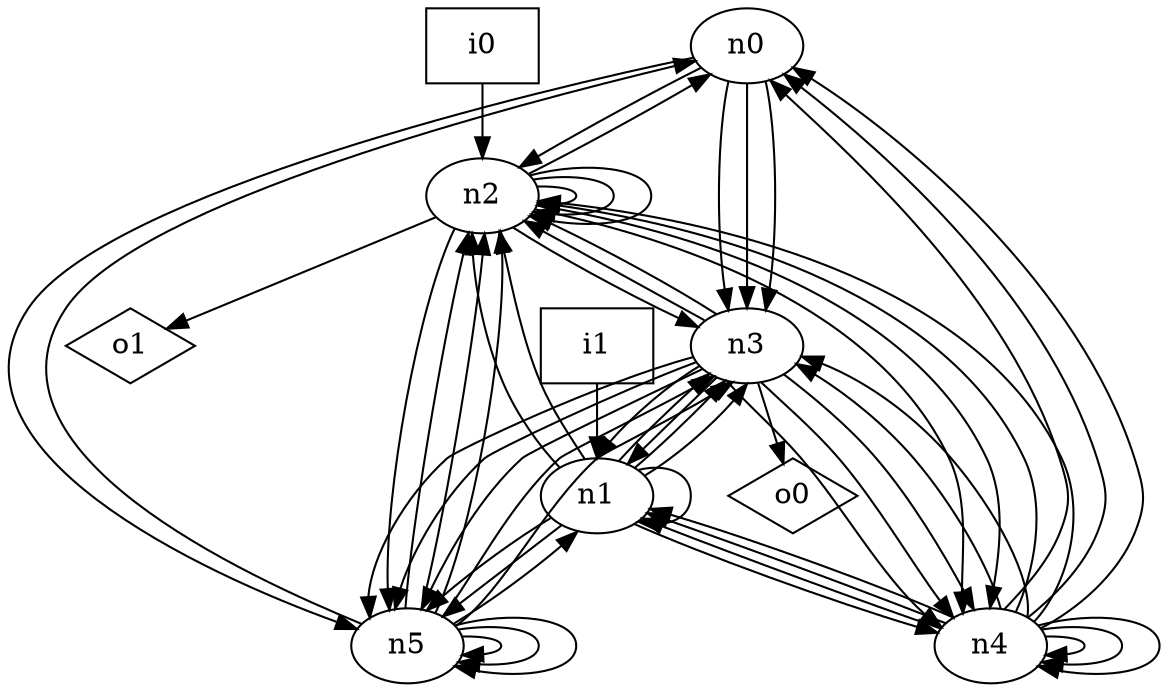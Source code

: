 digraph G {
n0 [label="n0"];
n1 [label="n1"];
n2 [label="n2"];
n3 [label="n3"];
n4 [label="n4"];
n5 [label="n5"];
n6 [label="i0",shape="box"];
n7 [label="i1",shape="box"];
n8 [label="o0",shape="diamond"];
n9 [label="o1",shape="diamond"];
n0 -> n2
n0 -> n3
n0 -> n3
n0 -> n3
n0 -> n5
n1 -> n1
n1 -> n2
n1 -> n2
n1 -> n3
n1 -> n3
n1 -> n3
n1 -> n4
n1 -> n5
n1 -> n5
n2 -> n0
n2 -> n2
n2 -> n2
n2 -> n2
n2 -> n3
n2 -> n4
n2 -> n4
n2 -> n5
n2 -> n9
n3 -> n1
n3 -> n1
n3 -> n2
n3 -> n2
n3 -> n4
n3 -> n4
n3 -> n4
n3 -> n5
n3 -> n5
n3 -> n5
n3 -> n8
n4 -> n0
n4 -> n0
n4 -> n0
n4 -> n1
n4 -> n1
n4 -> n1
n4 -> n2
n4 -> n2
n4 -> n3
n4 -> n3
n4 -> n4
n4 -> n4
n4 -> n4
n5 -> n0
n5 -> n1
n5 -> n2
n5 -> n2
n5 -> n2
n5 -> n3
n5 -> n3
n5 -> n5
n5 -> n5
n5 -> n5
n6 -> n2
n7 -> n1
}